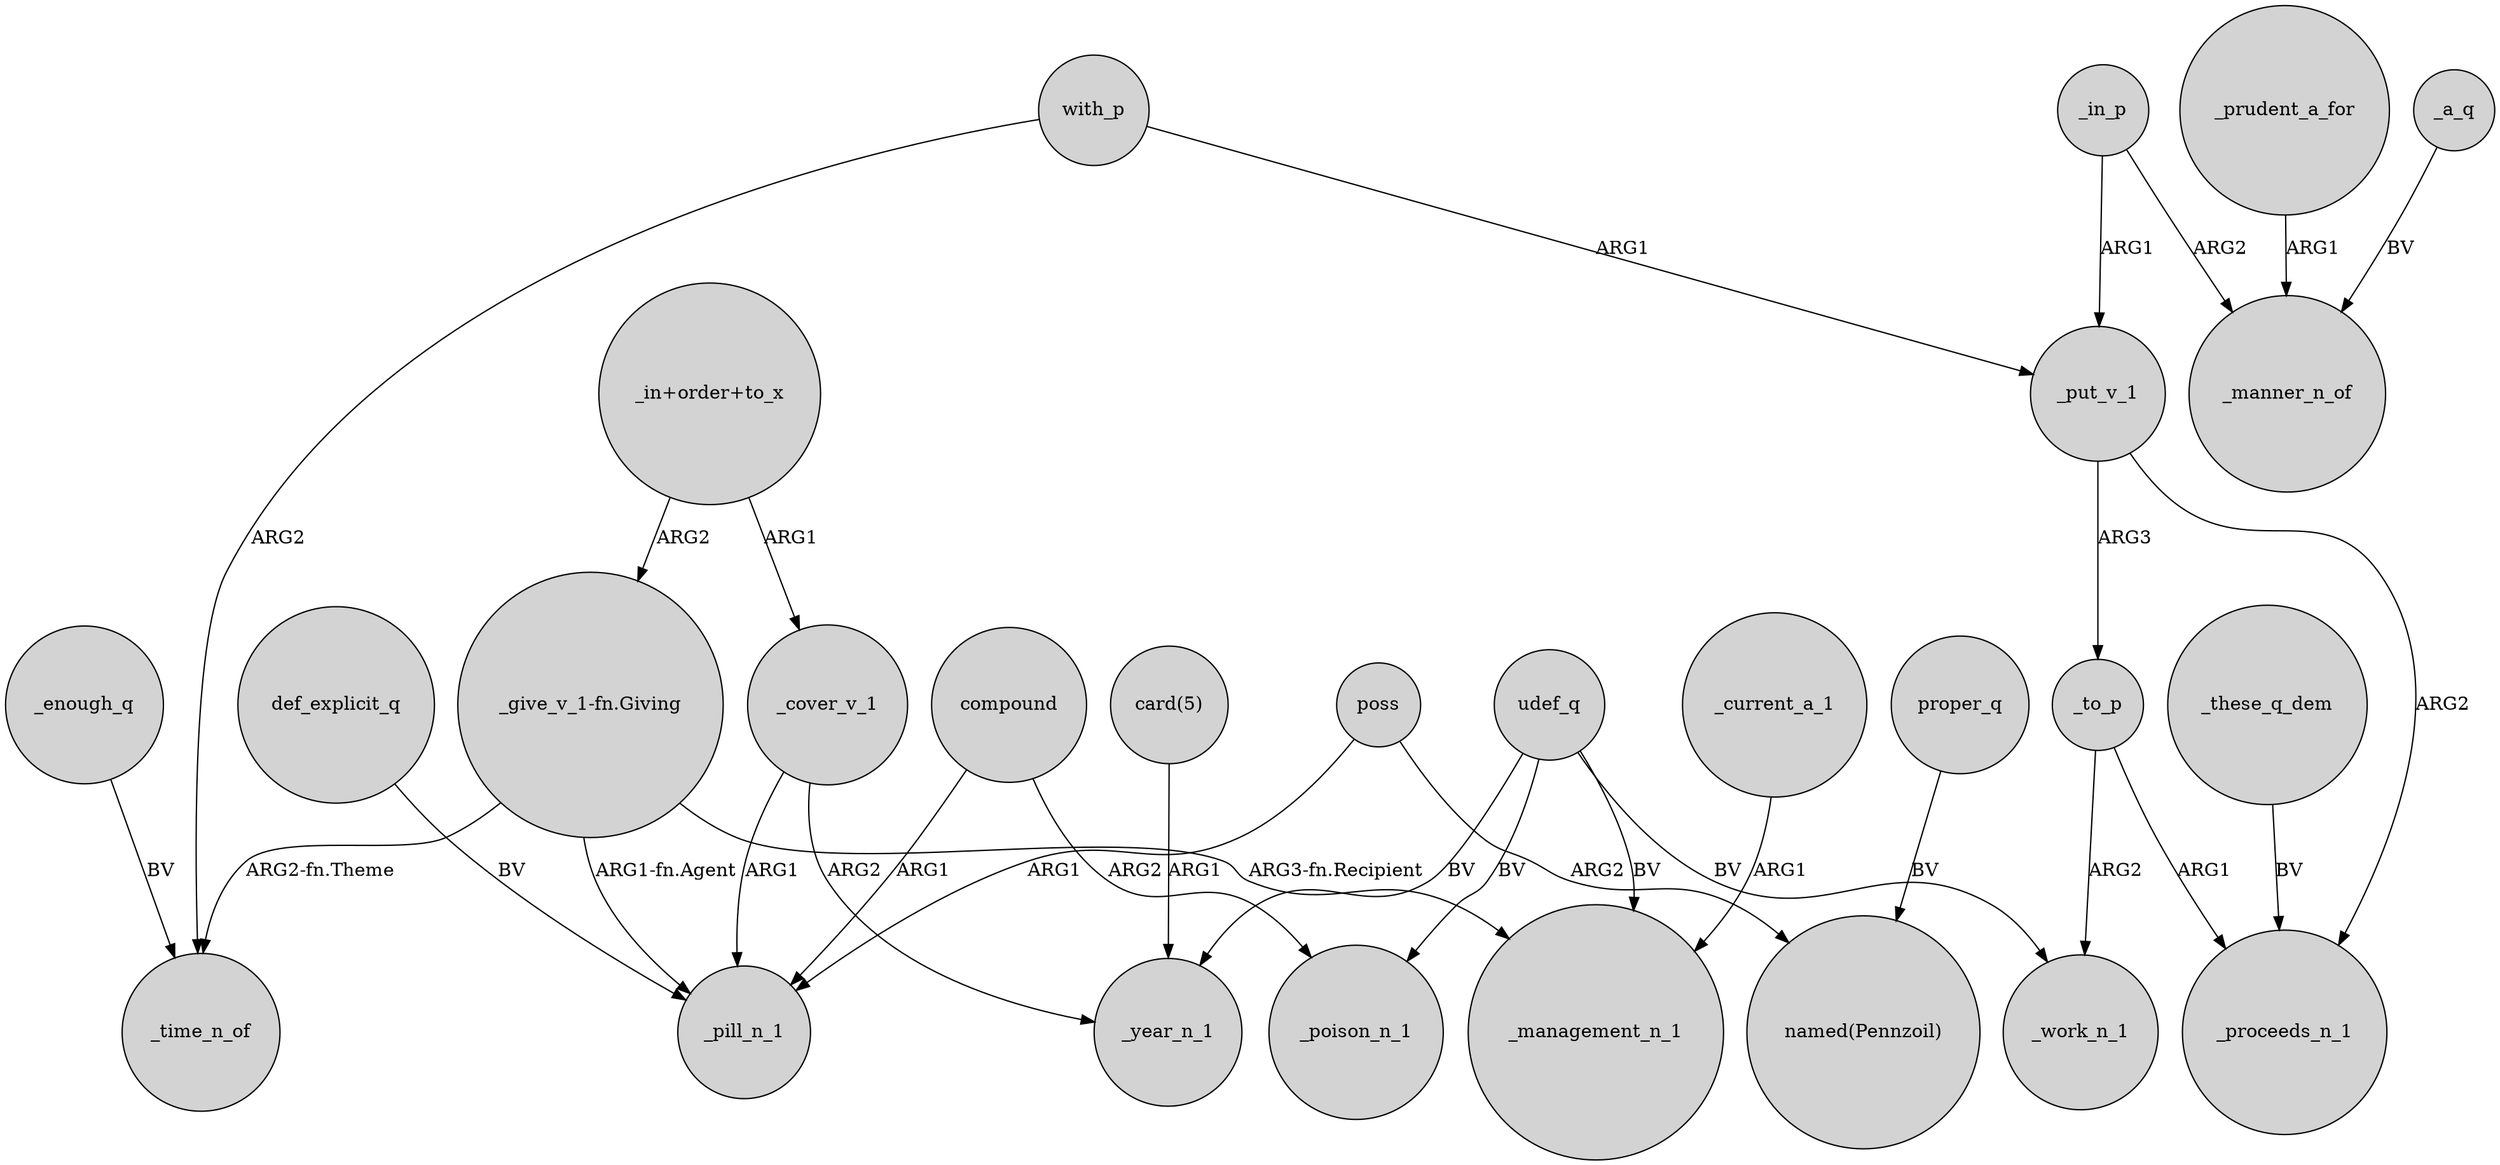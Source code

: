 digraph {
	node [shape=circle style=filled]
	_enough_q -> _time_n_of [label=BV]
	compound -> _pill_n_1 [label=ARG1]
	_these_q_dem -> _proceeds_n_1 [label=BV]
	_in_p -> _put_v_1 [label=ARG1]
	"card(5)" -> _year_n_1 [label=ARG1]
	"_in+order+to_x" -> _cover_v_1 [label=ARG1]
	_put_v_1 -> _proceeds_n_1 [label=ARG2]
	"_give_v_1-fn.Giving" -> _management_n_1 [label="ARG3-fn.Recipient"]
	_current_a_1 -> _management_n_1 [label=ARG1]
	udef_q -> _management_n_1 [label=BV]
	_prudent_a_for -> _manner_n_of [label=ARG1]
	udef_q -> _poison_n_1 [label=BV]
	_in_p -> _manner_n_of [label=ARG2]
	_a_q -> _manner_n_of [label=BV]
	poss -> _pill_n_1 [label=ARG1]
	poss -> "named(Pennzoil)" [label=ARG2]
	_to_p -> _proceeds_n_1 [label=ARG1]
	"_give_v_1-fn.Giving" -> _time_n_of [label="ARG2-fn.Theme"]
	compound -> _poison_n_1 [label=ARG2]
	_cover_v_1 -> _year_n_1 [label=ARG2]
	with_p -> _time_n_of [label=ARG2]
	def_explicit_q -> _pill_n_1 [label=BV]
	proper_q -> "named(Pennzoil)" [label=BV]
	_to_p -> _work_n_1 [label=ARG2]
	"_in+order+to_x" -> "_give_v_1-fn.Giving" [label=ARG2]
	udef_q -> _year_n_1 [label=BV]
	"_give_v_1-fn.Giving" -> _pill_n_1 [label="ARG1-fn.Agent"]
	with_p -> _put_v_1 [label=ARG1]
	_cover_v_1 -> _pill_n_1 [label=ARG1]
	_put_v_1 -> _to_p [label=ARG3]
	udef_q -> _work_n_1 [label=BV]
}
